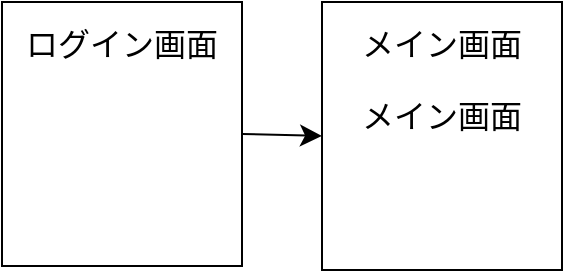 <mxfile version="20.8.10" type="github">
  <diagram name="ページ1" id="NEaS99z2JQvJowwRx1WI">
    <mxGraphModel dx="934" dy="965" grid="0" gridSize="10" guides="1" tooltips="1" connect="1" arrows="1" fold="1" page="0" pageScale="1" pageWidth="827" pageHeight="1169" math="0" shadow="0">
      <root>
        <mxCell id="0" />
        <mxCell id="1" parent="0" />
        <mxCell id="SFD5KA067ww0ewG6zYvu-7" style="edgeStyle=none;curved=1;rounded=0;orthogonalLoop=1;jettySize=auto;html=1;exitX=1;exitY=0.5;exitDx=0;exitDy=0;entryX=0;entryY=0.5;entryDx=0;entryDy=0;fontSize=12;startSize=8;endSize=8;" edge="1" parent="1" source="SFD5KA067ww0ewG6zYvu-4" target="SFD5KA067ww0ewG6zYvu-6">
          <mxGeometry relative="1" as="geometry" />
        </mxCell>
        <mxCell id="SFD5KA067ww0ewG6zYvu-4" value="" style="rounded=0;whiteSpace=wrap;html=1;fontSize=16;" vertex="1" parent="1">
          <mxGeometry x="-53" y="-24" width="120" height="132" as="geometry" />
        </mxCell>
        <mxCell id="SFD5KA067ww0ewG6zYvu-2" value="ログイン画面" style="text;html=1;strokeColor=none;fillColor=none;align=center;verticalAlign=middle;whiteSpace=wrap;rounded=0;fontSize=16;" vertex="1" parent="1">
          <mxGeometry x="-42" y="-18" width="98" height="30" as="geometry" />
        </mxCell>
        <mxCell id="SFD5KA067ww0ewG6zYvu-6" value="" style="rounded=0;whiteSpace=wrap;html=1;fontSize=16;" vertex="1" parent="1">
          <mxGeometry x="107" y="-24" width="120" height="134" as="geometry" />
        </mxCell>
        <mxCell id="SFD5KA067ww0ewG6zYvu-8" value="メイン画面" style="text;html=1;strokeColor=none;fillColor=none;align=center;verticalAlign=middle;whiteSpace=wrap;rounded=0;fontSize=16;" vertex="1" parent="1">
          <mxGeometry x="118" y="-18" width="98" height="30" as="geometry" />
        </mxCell>
        <mxCell id="SFD5KA067ww0ewG6zYvu-9" value="メイン画面" style="text;html=1;strokeColor=none;fillColor=none;align=center;verticalAlign=middle;whiteSpace=wrap;rounded=0;fontSize=16;" vertex="1" parent="1">
          <mxGeometry x="118" y="18" width="98" height="30" as="geometry" />
        </mxCell>
      </root>
    </mxGraphModel>
  </diagram>
</mxfile>
